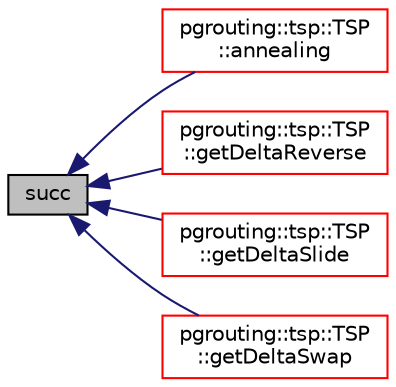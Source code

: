 digraph "succ"
{
  edge [fontname="Helvetica",fontsize="10",labelfontname="Helvetica",labelfontsize="10"];
  node [fontname="Helvetica",fontsize="10",shape=record];
  rankdir="LR";
  Node24 [label="succ",height=0.2,width=0.4,color="black", fillcolor="grey75", style="filled", fontcolor="black"];
  Node24 -> Node25 [dir="back",color="midnightblue",fontsize="10",style="solid",fontname="Helvetica"];
  Node25 [label="pgrouting::tsp::TSP\l::annealing",height=0.2,width=0.4,color="red", fillcolor="white", style="filled",URL="$classpgrouting_1_1tsp_1_1TSP.html#a5231755a0284953740e1d3d9b4b0d23a"];
  Node24 -> Node35 [dir="back",color="midnightblue",fontsize="10",style="solid",fontname="Helvetica"];
  Node35 [label="pgrouting::tsp::TSP\l::getDeltaReverse",height=0.2,width=0.4,color="red", fillcolor="white", style="filled",URL="$classpgrouting_1_1tsp_1_1TSP.html#ad3933f12f1fecd5b263ef95f9353d632"];
  Node24 -> Node36 [dir="back",color="midnightblue",fontsize="10",style="solid",fontname="Helvetica"];
  Node36 [label="pgrouting::tsp::TSP\l::getDeltaSlide",height=0.2,width=0.4,color="red", fillcolor="white", style="filled",URL="$classpgrouting_1_1tsp_1_1TSP.html#afddb5fa01d43c8aa277add2af2953a82"];
  Node24 -> Node37 [dir="back",color="midnightblue",fontsize="10",style="solid",fontname="Helvetica"];
  Node37 [label="pgrouting::tsp::TSP\l::getDeltaSwap",height=0.2,width=0.4,color="red", fillcolor="white", style="filled",URL="$classpgrouting_1_1tsp_1_1TSP.html#a0eb8715a4615b11b2cd2b3d854421fa4"];
}
